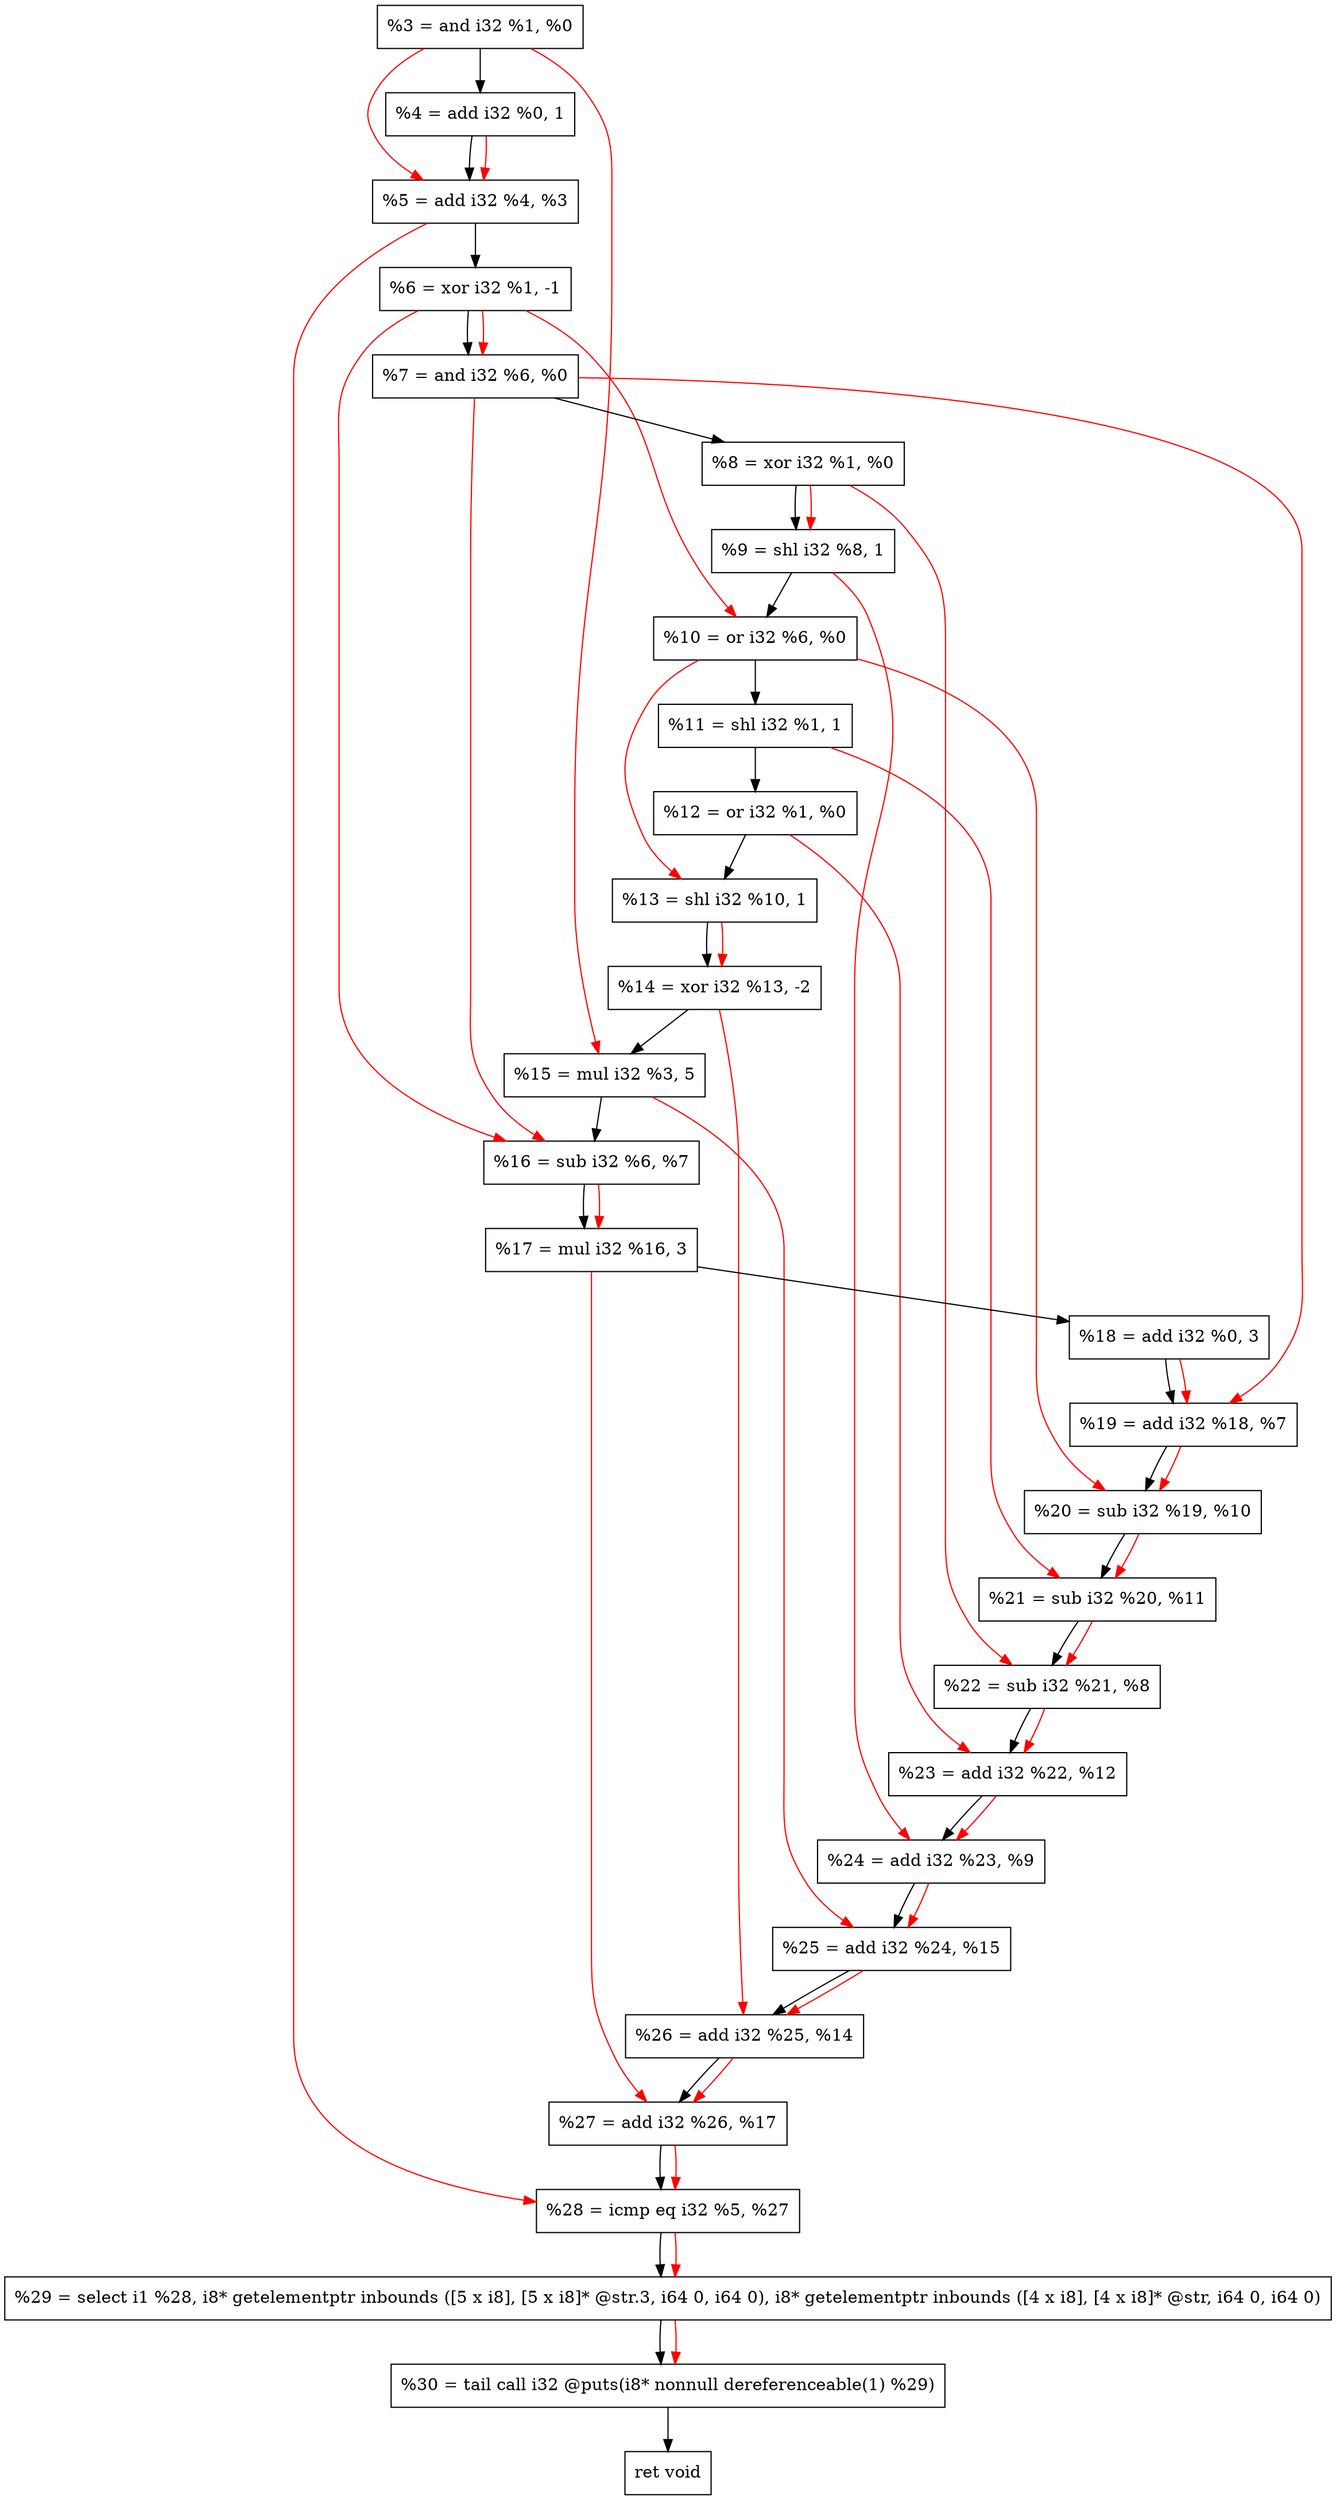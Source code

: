 digraph "DFG for'crackme' function" {
	Node0xacb5a0[shape=record, label="  %3 = and i32 %1, %0"];
	Node0xacbc50[shape=record, label="  %4 = add i32 %0, 1"];
	Node0xacbd10[shape=record, label="  %5 = add i32 %4, %3"];
	Node0xacbd80[shape=record, label="  %6 = xor i32 %1, -1"];
	Node0xacbdf0[shape=record, label="  %7 = and i32 %6, %0"];
	Node0xacbe60[shape=record, label="  %8 = xor i32 %1, %0"];
	Node0xacbed0[shape=record, label="  %9 = shl i32 %8, 1"];
	Node0xacbf40[shape=record, label="  %10 = or i32 %6, %0"];
	Node0xacbfb0[shape=record, label="  %11 = shl i32 %1, 1"];
	Node0xacc020[shape=record, label="  %12 = or i32 %1, %0"];
	Node0xacc090[shape=record, label="  %13 = shl i32 %10, 1"];
	Node0xacc130[shape=record, label="  %14 = xor i32 %13, -2"];
	Node0xacc1d0[shape=record, label="  %15 = mul i32 %3, 5"];
	Node0xacc240[shape=record, label="  %16 = sub i32 %6, %7"];
	Node0xacc2e0[shape=record, label="  %17 = mul i32 %16, 3"];
	Node0xacc350[shape=record, label="  %18 = add i32 %0, 3"];
	Node0xacc3c0[shape=record, label="  %19 = add i32 %18, %7"];
	Node0xacc430[shape=record, label="  %20 = sub i32 %19, %10"];
	Node0xacc4a0[shape=record, label="  %21 = sub i32 %20, %11"];
	Node0xacc510[shape=record, label="  %22 = sub i32 %21, %8"];
	Node0xacc580[shape=record, label="  %23 = add i32 %22, %12"];
	Node0xacc5f0[shape=record, label="  %24 = add i32 %23, %9"];
	Node0xacc660[shape=record, label="  %25 = add i32 %24, %15"];
	Node0xacc6d0[shape=record, label="  %26 = add i32 %25, %14"];
	Node0xacc740[shape=record, label="  %27 = add i32 %26, %17"];
	Node0xacc7b0[shape=record, label="  %28 = icmp eq i32 %5, %27"];
	Node0xa6c268[shape=record, label="  %29 = select i1 %28, i8* getelementptr inbounds ([5 x i8], [5 x i8]* @str.3, i64 0, i64 0), i8* getelementptr inbounds ([4 x i8], [4 x i8]* @str, i64 0, i64 0)"];
	Node0xaccc50[shape=record, label="  %30 = tail call i32 @puts(i8* nonnull dereferenceable(1) %29)"];
	Node0xaccca0[shape=record, label="  ret void"];
	Node0xacb5a0 -> Node0xacbc50;
	Node0xacbc50 -> Node0xacbd10;
	Node0xacbd10 -> Node0xacbd80;
	Node0xacbd80 -> Node0xacbdf0;
	Node0xacbdf0 -> Node0xacbe60;
	Node0xacbe60 -> Node0xacbed0;
	Node0xacbed0 -> Node0xacbf40;
	Node0xacbf40 -> Node0xacbfb0;
	Node0xacbfb0 -> Node0xacc020;
	Node0xacc020 -> Node0xacc090;
	Node0xacc090 -> Node0xacc130;
	Node0xacc130 -> Node0xacc1d0;
	Node0xacc1d0 -> Node0xacc240;
	Node0xacc240 -> Node0xacc2e0;
	Node0xacc2e0 -> Node0xacc350;
	Node0xacc350 -> Node0xacc3c0;
	Node0xacc3c0 -> Node0xacc430;
	Node0xacc430 -> Node0xacc4a0;
	Node0xacc4a0 -> Node0xacc510;
	Node0xacc510 -> Node0xacc580;
	Node0xacc580 -> Node0xacc5f0;
	Node0xacc5f0 -> Node0xacc660;
	Node0xacc660 -> Node0xacc6d0;
	Node0xacc6d0 -> Node0xacc740;
	Node0xacc740 -> Node0xacc7b0;
	Node0xacc7b0 -> Node0xa6c268;
	Node0xa6c268 -> Node0xaccc50;
	Node0xaccc50 -> Node0xaccca0;
edge [color=red]
	Node0xacbc50 -> Node0xacbd10;
	Node0xacb5a0 -> Node0xacbd10;
	Node0xacbd80 -> Node0xacbdf0;
	Node0xacbe60 -> Node0xacbed0;
	Node0xacbd80 -> Node0xacbf40;
	Node0xacbf40 -> Node0xacc090;
	Node0xacc090 -> Node0xacc130;
	Node0xacb5a0 -> Node0xacc1d0;
	Node0xacbd80 -> Node0xacc240;
	Node0xacbdf0 -> Node0xacc240;
	Node0xacc240 -> Node0xacc2e0;
	Node0xacc350 -> Node0xacc3c0;
	Node0xacbdf0 -> Node0xacc3c0;
	Node0xacc3c0 -> Node0xacc430;
	Node0xacbf40 -> Node0xacc430;
	Node0xacc430 -> Node0xacc4a0;
	Node0xacbfb0 -> Node0xacc4a0;
	Node0xacc4a0 -> Node0xacc510;
	Node0xacbe60 -> Node0xacc510;
	Node0xacc510 -> Node0xacc580;
	Node0xacc020 -> Node0xacc580;
	Node0xacc580 -> Node0xacc5f0;
	Node0xacbed0 -> Node0xacc5f0;
	Node0xacc5f0 -> Node0xacc660;
	Node0xacc1d0 -> Node0xacc660;
	Node0xacc660 -> Node0xacc6d0;
	Node0xacc130 -> Node0xacc6d0;
	Node0xacc6d0 -> Node0xacc740;
	Node0xacc2e0 -> Node0xacc740;
	Node0xacbd10 -> Node0xacc7b0;
	Node0xacc740 -> Node0xacc7b0;
	Node0xacc7b0 -> Node0xa6c268;
	Node0xa6c268 -> Node0xaccc50;
}
